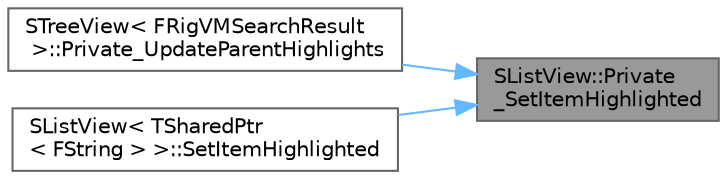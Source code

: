 digraph "SListView::Private_SetItemHighlighted"
{
 // INTERACTIVE_SVG=YES
 // LATEX_PDF_SIZE
  bgcolor="transparent";
  edge [fontname=Helvetica,fontsize=10,labelfontname=Helvetica,labelfontsize=10];
  node [fontname=Helvetica,fontsize=10,shape=box,height=0.2,width=0.4];
  rankdir="RL";
  Node1 [id="Node000001",label="SListView::Private\l_SetItemHighlighted",height=0.2,width=0.4,color="gray40", fillcolor="grey60", style="filled", fontcolor="black",tooltip="Enable a soft highlight on the element."];
  Node1 -> Node2 [id="edge1_Node000001_Node000002",dir="back",color="steelblue1",style="solid",tooltip=" "];
  Node2 [id="Node000002",label="STreeView\< FRigVMSearchResult\l \>::Private_UpdateParentHighlights",height=0.2,width=0.4,color="grey40", fillcolor="white", style="filled",URL="$de/d1d/classSTreeView.html#a2d4dad46aef9aae865099f9ea8fb3c63",tooltip=" "];
  Node1 -> Node3 [id="edge2_Node000001_Node000003",dir="back",color="steelblue1",style="solid",tooltip=" "];
  Node3 [id="Node000003",label="SListView\< TSharedPtr\l\< FString \> \>::SetItemHighlighted",height=0.2,width=0.4,color="grey40", fillcolor="white", style="filled",URL="$d1/dc1/classSListView.html#ac3654f32b38f393b105226eb969ceb19",tooltip=" "];
}
